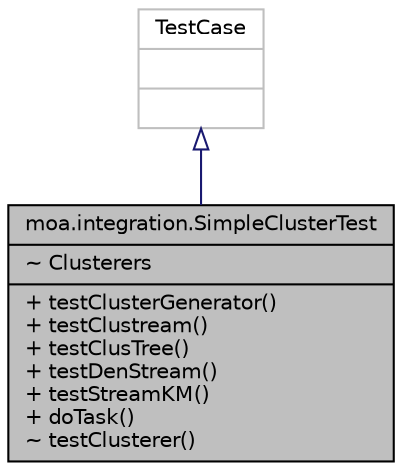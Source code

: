 digraph G
{
  edge [fontname="Helvetica",fontsize="10",labelfontname="Helvetica",labelfontsize="10"];
  node [fontname="Helvetica",fontsize="10",shape=record];
  Node1 [label="{moa.integration.SimpleClusterTest\n|~ Clusterers\l|+ testClusterGenerator()\l+ testClustream()\l+ testClusTree()\l+ testDenStream()\l+ testStreamKM()\l+ doTask()\l~ testClusterer()\l}",height=0.2,width=0.4,color="black", fillcolor="grey75", style="filled" fontcolor="black"];
  Node2 -> Node1 [dir=back,color="midnightblue",fontsize="10",style="solid",arrowtail="empty",fontname="Helvetica"];
  Node2 [label="{TestCase\n||}",height=0.2,width=0.4,color="grey75", fillcolor="white", style="filled"];
}
